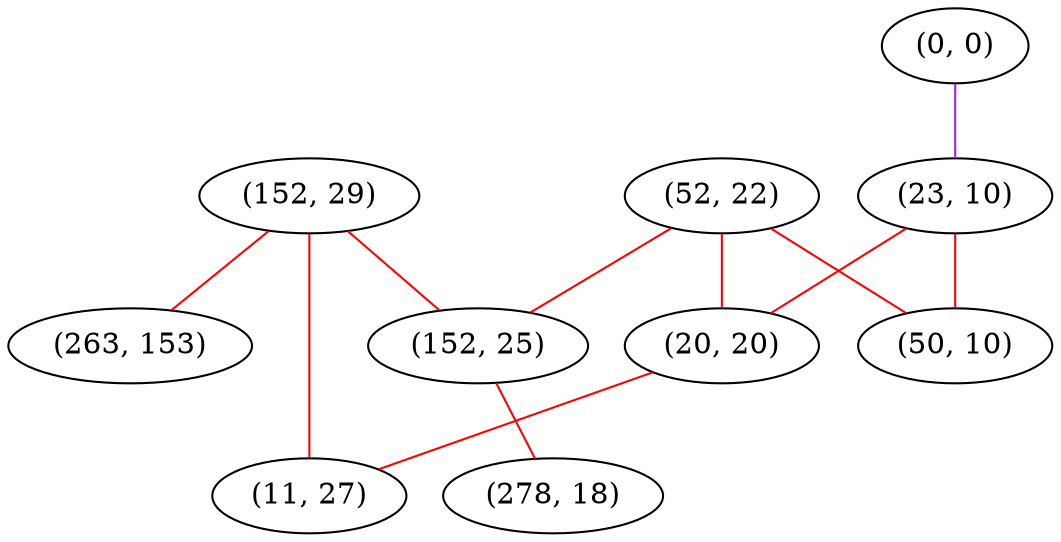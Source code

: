 graph "" {
"(0, 0)";
"(152, 29)";
"(52, 22)";
"(23, 10)";
"(20, 20)";
"(263, 153)";
"(152, 25)";
"(278, 18)";
"(11, 27)";
"(50, 10)";
"(0, 0)" -- "(23, 10)"  [color=purple, key=0, weight=4];
"(152, 29)" -- "(152, 25)"  [color=red, key=0, weight=1];
"(152, 29)" -- "(11, 27)"  [color=red, key=0, weight=1];
"(152, 29)" -- "(263, 153)"  [color=red, key=0, weight=1];
"(52, 22)" -- "(152, 25)"  [color=red, key=0, weight=1];
"(52, 22)" -- "(20, 20)"  [color=red, key=0, weight=1];
"(52, 22)" -- "(50, 10)"  [color=red, key=0, weight=1];
"(23, 10)" -- "(20, 20)"  [color=red, key=0, weight=1];
"(23, 10)" -- "(50, 10)"  [color=red, key=0, weight=1];
"(20, 20)" -- "(11, 27)"  [color=red, key=0, weight=1];
"(152, 25)" -- "(278, 18)"  [color=red, key=0, weight=1];
}
